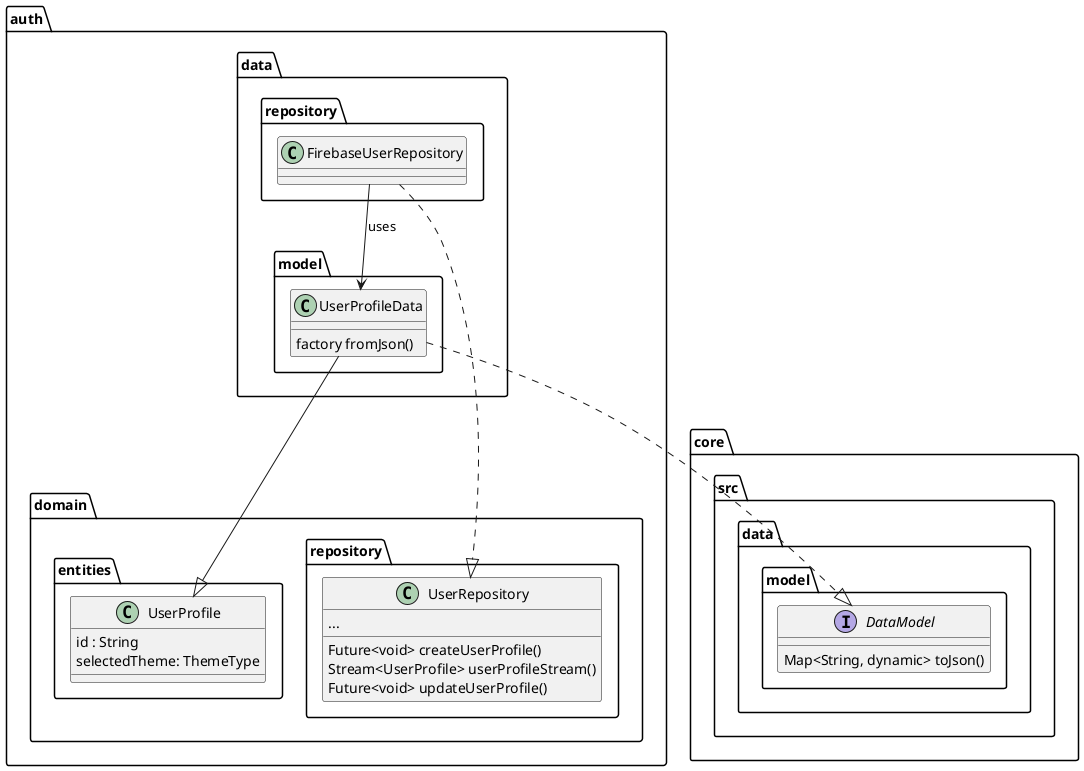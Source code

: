 @startuml user_profile_domain_class

package auth.data {
    package repository {
        class FirebaseUserRepository {}
    }


    package model {
        class UserProfileData {
            factory fromJson()
        }
    }

}

package auth.domain.entities {
    class UserProfile {
        id : String
        selectedTheme: ThemeType
    }
}

package core.src.data.model {
    interface DataModel {
        Map<String, dynamic> toJson()
    }
}

package auth.domain.repository {
    class UserRepository {
        ...
        Future<void> createUserProfile() 
        Stream<UserProfile> userProfileStream()
        Future<void> updateUserProfile()
    }
}


FirebaseUserRepository ..|> UserRepository

UserProfileData ..|> DataModel
UserProfileData --|> UserProfile


FirebaseUserRepository --> UserProfileData : uses

@enduml
